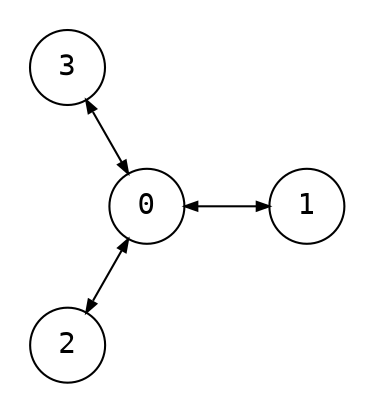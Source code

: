 digraph {
    node [shape=circle, fontname="monospace"; fixedsize=true, width="0.5"];
    edge [arrowsize=0.6];
    layout=neato;
    mode="sgd";
    normalize=true;
    pad=0.2;

    0 -> {1, 2, 3} [dir="both"];
}